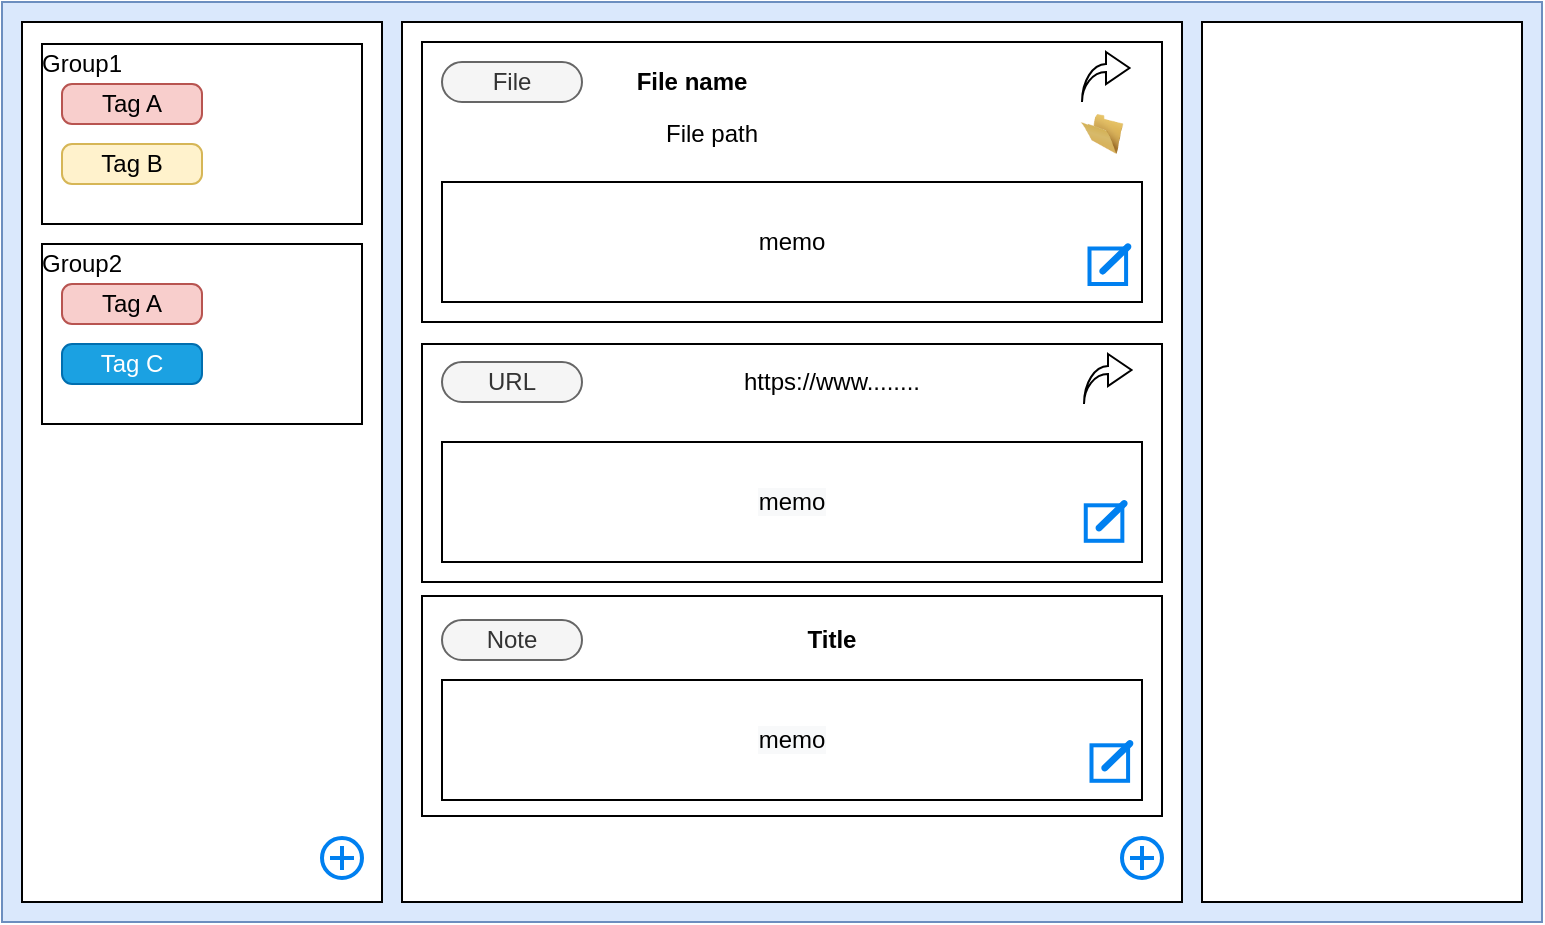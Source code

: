<mxfile version="14.5.1" type="device"><diagram name="Page-1" id="f1b7ffb7-ca1e-a977-7cf5-a751b3c06c05"><mxGraphModel dx="1086" dy="926" grid="1" gridSize="10" guides="1" tooltips="1" connect="1" arrows="1" fold="1" page="1" pageScale="1" pageWidth="826" pageHeight="1169" background="#ffffff" math="0" shadow="0"><root><mxCell id="0"/><mxCell id="1" parent="0"/><mxCell id="-dG7wMxYEdPQDP1bg_cI-62" value="" style="rounded=0;whiteSpace=wrap;html=1;glass=0;shadow=0;sketch=0;fillColor=#dae8fc;strokeColor=#6c8ebf;" vertex="1" parent="1"><mxGeometry x="40" y="40" width="770" height="460" as="geometry"/></mxCell><mxCell id="-dG7wMxYEdPQDP1bg_cI-64" value="" style="rounded=0;whiteSpace=wrap;html=1;shadow=0;glass=0;sketch=0;" vertex="1" parent="1"><mxGeometry x="50" y="50" width="180" height="440" as="geometry"/></mxCell><mxCell id="-dG7wMxYEdPQDP1bg_cI-65" value="" style="rounded=0;whiteSpace=wrap;html=1;shadow=0;glass=0;sketch=0;" vertex="1" parent="1"><mxGeometry x="240" y="50" width="390" height="440" as="geometry"/></mxCell><mxCell id="-dG7wMxYEdPQDP1bg_cI-66" value="" style="rounded=0;whiteSpace=wrap;html=1;shadow=0;glass=0;sketch=0;" vertex="1" parent="1"><mxGeometry x="640" y="50" width="160" height="440" as="geometry"/></mxCell><mxCell id="-dG7wMxYEdPQDP1bg_cI-67" value="" style="rounded=0;whiteSpace=wrap;html=1;shadow=0;glass=0;sketch=0;" vertex="1" parent="1"><mxGeometry x="60" y="61" width="160" height="90" as="geometry"/></mxCell><mxCell id="-dG7wMxYEdPQDP1bg_cI-68" value="" style="rounded=0;whiteSpace=wrap;html=1;shadow=0;glass=0;sketch=0;" vertex="1" parent="1"><mxGeometry x="60" y="161" width="160" height="90" as="geometry"/></mxCell><mxCell id="-dG7wMxYEdPQDP1bg_cI-69" value="Group1" style="text;html=1;strokeColor=none;fillColor=none;align=center;verticalAlign=middle;whiteSpace=wrap;rounded=0;shadow=0;glass=0;sketch=0;" vertex="1" parent="1"><mxGeometry x="60" y="61" width="40" height="20" as="geometry"/></mxCell><mxCell id="-dG7wMxYEdPQDP1bg_cI-70" value="Group2" style="text;html=1;strokeColor=none;fillColor=none;align=center;verticalAlign=middle;whiteSpace=wrap;rounded=0;shadow=0;glass=0;sketch=0;" vertex="1" parent="1"><mxGeometry x="60" y="161" width="40" height="20" as="geometry"/></mxCell><mxCell id="-dG7wMxYEdPQDP1bg_cI-71" value="Tag A" style="rounded=1;whiteSpace=wrap;html=1;shadow=0;glass=0;sketch=0;arcSize=25;fillColor=#f8cecc;strokeColor=#b85450;" vertex="1" parent="1"><mxGeometry x="70" y="81" width="70" height="20" as="geometry"/></mxCell><mxCell id="-dG7wMxYEdPQDP1bg_cI-72" value="Tag A" style="rounded=1;whiteSpace=wrap;html=1;shadow=0;glass=0;sketch=0;arcSize=25;fillColor=#f8cecc;strokeColor=#b85450;" vertex="1" parent="1"><mxGeometry x="70" y="181" width="70" height="20" as="geometry"/></mxCell><mxCell id="-dG7wMxYEdPQDP1bg_cI-73" value="Tag B" style="rounded=1;whiteSpace=wrap;html=1;shadow=0;glass=0;sketch=0;arcSize=25;fillColor=#fff2cc;strokeColor=#d6b656;" vertex="1" parent="1"><mxGeometry x="70" y="111" width="70" height="20" as="geometry"/></mxCell><mxCell id="-dG7wMxYEdPQDP1bg_cI-74" value="Tag C" style="rounded=1;whiteSpace=wrap;html=1;shadow=0;glass=0;sketch=0;arcSize=25;fillColor=#1ba1e2;strokeColor=#006EAF;fontColor=#ffffff;" vertex="1" parent="1"><mxGeometry x="70" y="211" width="70" height="20" as="geometry"/></mxCell><mxCell id="-dG7wMxYEdPQDP1bg_cI-75" value="" style="rounded=0;whiteSpace=wrap;html=1;shadow=0;glass=0;sketch=0;" vertex="1" parent="1"><mxGeometry x="250" y="60" width="370" height="140" as="geometry"/></mxCell><mxCell id="-dG7wMxYEdPQDP1bg_cI-77" value="" style="html=1;verticalLabelPosition=bottom;align=center;labelBackgroundColor=#ffffff;verticalAlign=top;strokeWidth=2;strokeColor=#0080F0;shadow=0;dashed=0;shape=mxgraph.ios7.icons.add;rounded=0;glass=0;sketch=0;" vertex="1" parent="1"><mxGeometry x="200" y="458" width="20" height="20" as="geometry"/></mxCell><mxCell id="-dG7wMxYEdPQDP1bg_cI-78" value="" style="html=1;verticalLabelPosition=bottom;align=center;labelBackgroundColor=#ffffff;verticalAlign=top;strokeWidth=2;strokeColor=#0080F0;shadow=0;dashed=0;shape=mxgraph.ios7.icons.add;rounded=0;glass=0;sketch=0;" vertex="1" parent="1"><mxGeometry x="600" y="458" width="20" height="20" as="geometry"/></mxCell><mxCell id="-dG7wMxYEdPQDP1bg_cI-79" value="File" style="rounded=1;whiteSpace=wrap;html=1;shadow=0;glass=0;sketch=0;arcSize=50;fillColor=#f5f5f5;strokeColor=#666666;fontColor=#333333;" vertex="1" parent="1"><mxGeometry x="260" y="70" width="70" height="20" as="geometry"/></mxCell><mxCell id="-dG7wMxYEdPQDP1bg_cI-80" value="File name" style="text;html=1;strokeColor=none;fillColor=none;align=center;verticalAlign=middle;whiteSpace=wrap;rounded=0;shadow=0;glass=0;sketch=0;fontStyle=1" vertex="1" parent="1"><mxGeometry x="350" y="70" width="70" height="20" as="geometry"/></mxCell><mxCell id="-dG7wMxYEdPQDP1bg_cI-81" value="File path" style="text;html=1;strokeColor=none;fillColor=none;align=center;verticalAlign=middle;whiteSpace=wrap;rounded=0;shadow=0;glass=0;sketch=0;perimeterSpacing=1;" vertex="1" parent="1"><mxGeometry x="350" y="96" width="90" height="20" as="geometry"/></mxCell><mxCell id="-dG7wMxYEdPQDP1bg_cI-82" value="" style="image;html=1;image=img/lib/clip_art/general/Empty_Folder_128x128.png;rounded=0;shadow=0;glass=0;sketch=0;" vertex="1" parent="1"><mxGeometry x="570" y="96" width="40" height="20" as="geometry"/></mxCell><mxCell id="-dG7wMxYEdPQDP1bg_cI-83" value="" style="html=1;shadow=0;dashed=0;align=center;verticalAlign=middle;shape=mxgraph.arrows2.jumpInArrow;dy=2;dx=11.75;arrowHead=16;rounded=0;glass=0;sketch=0;" vertex="1" parent="1"><mxGeometry x="580" y="65" width="23.75" height="25" as="geometry"/></mxCell><mxCell id="-dG7wMxYEdPQDP1bg_cI-84" value="memo" style="rounded=0;whiteSpace=wrap;html=1;shadow=0;glass=0;sketch=0;" vertex="1" parent="1"><mxGeometry x="260" y="130" width="350" height="60" as="geometry"/></mxCell><mxCell id="-dG7wMxYEdPQDP1bg_cI-85" value="" style="html=1;verticalLabelPosition=bottom;align=center;labelBackgroundColor=#ffffff;verticalAlign=top;strokeWidth=2;strokeColor=#0080F0;shadow=0;dashed=0;shape=mxgraph.ios7.icons.edit;rounded=0;glass=0;sketch=0;" vertex="1" parent="1"><mxGeometry x="583.75" y="161.6" width="20" height="19.4" as="geometry"/></mxCell><mxCell id="-dG7wMxYEdPQDP1bg_cI-86" value="https://www........" style="rounded=0;whiteSpace=wrap;html=1;shadow=0;glass=0;sketch=0;" vertex="1" parent="1"><mxGeometry x="250" y="211" width="370" height="119" as="geometry"/></mxCell><mxCell id="-dG7wMxYEdPQDP1bg_cI-87" value="URL" style="rounded=1;whiteSpace=wrap;html=1;shadow=0;glass=0;sketch=0;arcSize=50;fillColor=#f5f5f5;strokeColor=#666666;fontColor=#333333;" vertex="1" parent="1"><mxGeometry x="260" y="220" width="70" height="20" as="geometry"/></mxCell><mxCell id="-dG7wMxYEdPQDP1bg_cI-88" value="&#10;&#10;&lt;span style=&quot;color: rgb(0, 0, 0); font-family: helvetica; font-size: 12px; font-style: normal; font-weight: 400; letter-spacing: normal; text-align: center; text-indent: 0px; text-transform: none; word-spacing: 0px; background-color: rgb(248, 249, 250); display: inline; float: none;&quot;&gt;memo&lt;/span&gt;&#10;&#10;" style="rounded=0;whiteSpace=wrap;html=1;shadow=0;glass=0;sketch=0;" vertex="1" parent="1"><mxGeometry x="260" y="260" width="350" height="60" as="geometry"/></mxCell><mxCell id="-dG7wMxYEdPQDP1bg_cI-89" value="" style="html=1;verticalLabelPosition=bottom;align=center;labelBackgroundColor=#ffffff;verticalAlign=top;strokeWidth=2;strokeColor=#0080F0;shadow=0;dashed=0;shape=mxgraph.ios7.icons.edit;rounded=0;glass=0;sketch=0;" vertex="1" parent="1"><mxGeometry x="581.88" y="290" width="20" height="19.4" as="geometry"/></mxCell><mxCell id="-dG7wMxYEdPQDP1bg_cI-90" value="https://www........" style="text;html=1;strokeColor=none;fillColor=none;align=center;verticalAlign=middle;whiteSpace=wrap;rounded=0;shadow=0;glass=0;sketch=0;" vertex="1" parent="1"><mxGeometry x="340" y="220" width="230" height="20" as="geometry"/></mxCell><mxCell id="-dG7wMxYEdPQDP1bg_cI-91" value="" style="html=1;shadow=0;dashed=0;align=center;verticalAlign=middle;shape=mxgraph.arrows2.jumpInArrow;dy=2;dx=11.75;arrowHead=16;rounded=0;glass=0;sketch=0;" vertex="1" parent="1"><mxGeometry x="581" y="216" width="23.75" height="25" as="geometry"/></mxCell><mxCell id="-dG7wMxYEdPQDP1bg_cI-92" value="https://www........" style="rounded=0;whiteSpace=wrap;html=1;shadow=0;glass=0;sketch=0;" vertex="1" parent="1"><mxGeometry x="250" y="337" width="370" height="110" as="geometry"/></mxCell><mxCell id="-dG7wMxYEdPQDP1bg_cI-93" value="Note" style="rounded=1;whiteSpace=wrap;html=1;shadow=0;glass=0;sketch=0;arcSize=50;fillColor=#f5f5f5;strokeColor=#666666;fontColor=#333333;" vertex="1" parent="1"><mxGeometry x="260" y="349" width="70" height="20" as="geometry"/></mxCell><mxCell id="-dG7wMxYEdPQDP1bg_cI-94" value="&#10;&#10;&lt;span style=&quot;color: rgb(0, 0, 0); font-family: helvetica; font-size: 12px; font-style: normal; font-weight: 400; letter-spacing: normal; text-align: center; text-indent: 0px; text-transform: none; word-spacing: 0px; background-color: rgb(248, 249, 250); display: inline; float: none;&quot;&gt;memo&lt;/span&gt;&#10;&#10;" style="rounded=0;whiteSpace=wrap;html=1;shadow=0;glass=0;sketch=0;" vertex="1" parent="1"><mxGeometry x="260" y="379" width="350" height="60" as="geometry"/></mxCell><mxCell id="-dG7wMxYEdPQDP1bg_cI-95" value="" style="html=1;verticalLabelPosition=bottom;align=center;labelBackgroundColor=#ffffff;verticalAlign=top;strokeWidth=2;strokeColor=#0080F0;shadow=0;dashed=0;shape=mxgraph.ios7.icons.edit;rounded=0;glass=0;sketch=0;" vertex="1" parent="1"><mxGeometry x="584.75" y="410" width="20" height="19.4" as="geometry"/></mxCell><mxCell id="-dG7wMxYEdPQDP1bg_cI-96" value="Title" style="text;html=1;strokeColor=none;fillColor=none;align=center;verticalAlign=middle;whiteSpace=wrap;rounded=0;shadow=0;glass=0;sketch=0;fontStyle=1" vertex="1" parent="1"><mxGeometry x="340" y="349" width="230" height="20" as="geometry"/></mxCell></root></mxGraphModel></diagram></mxfile>